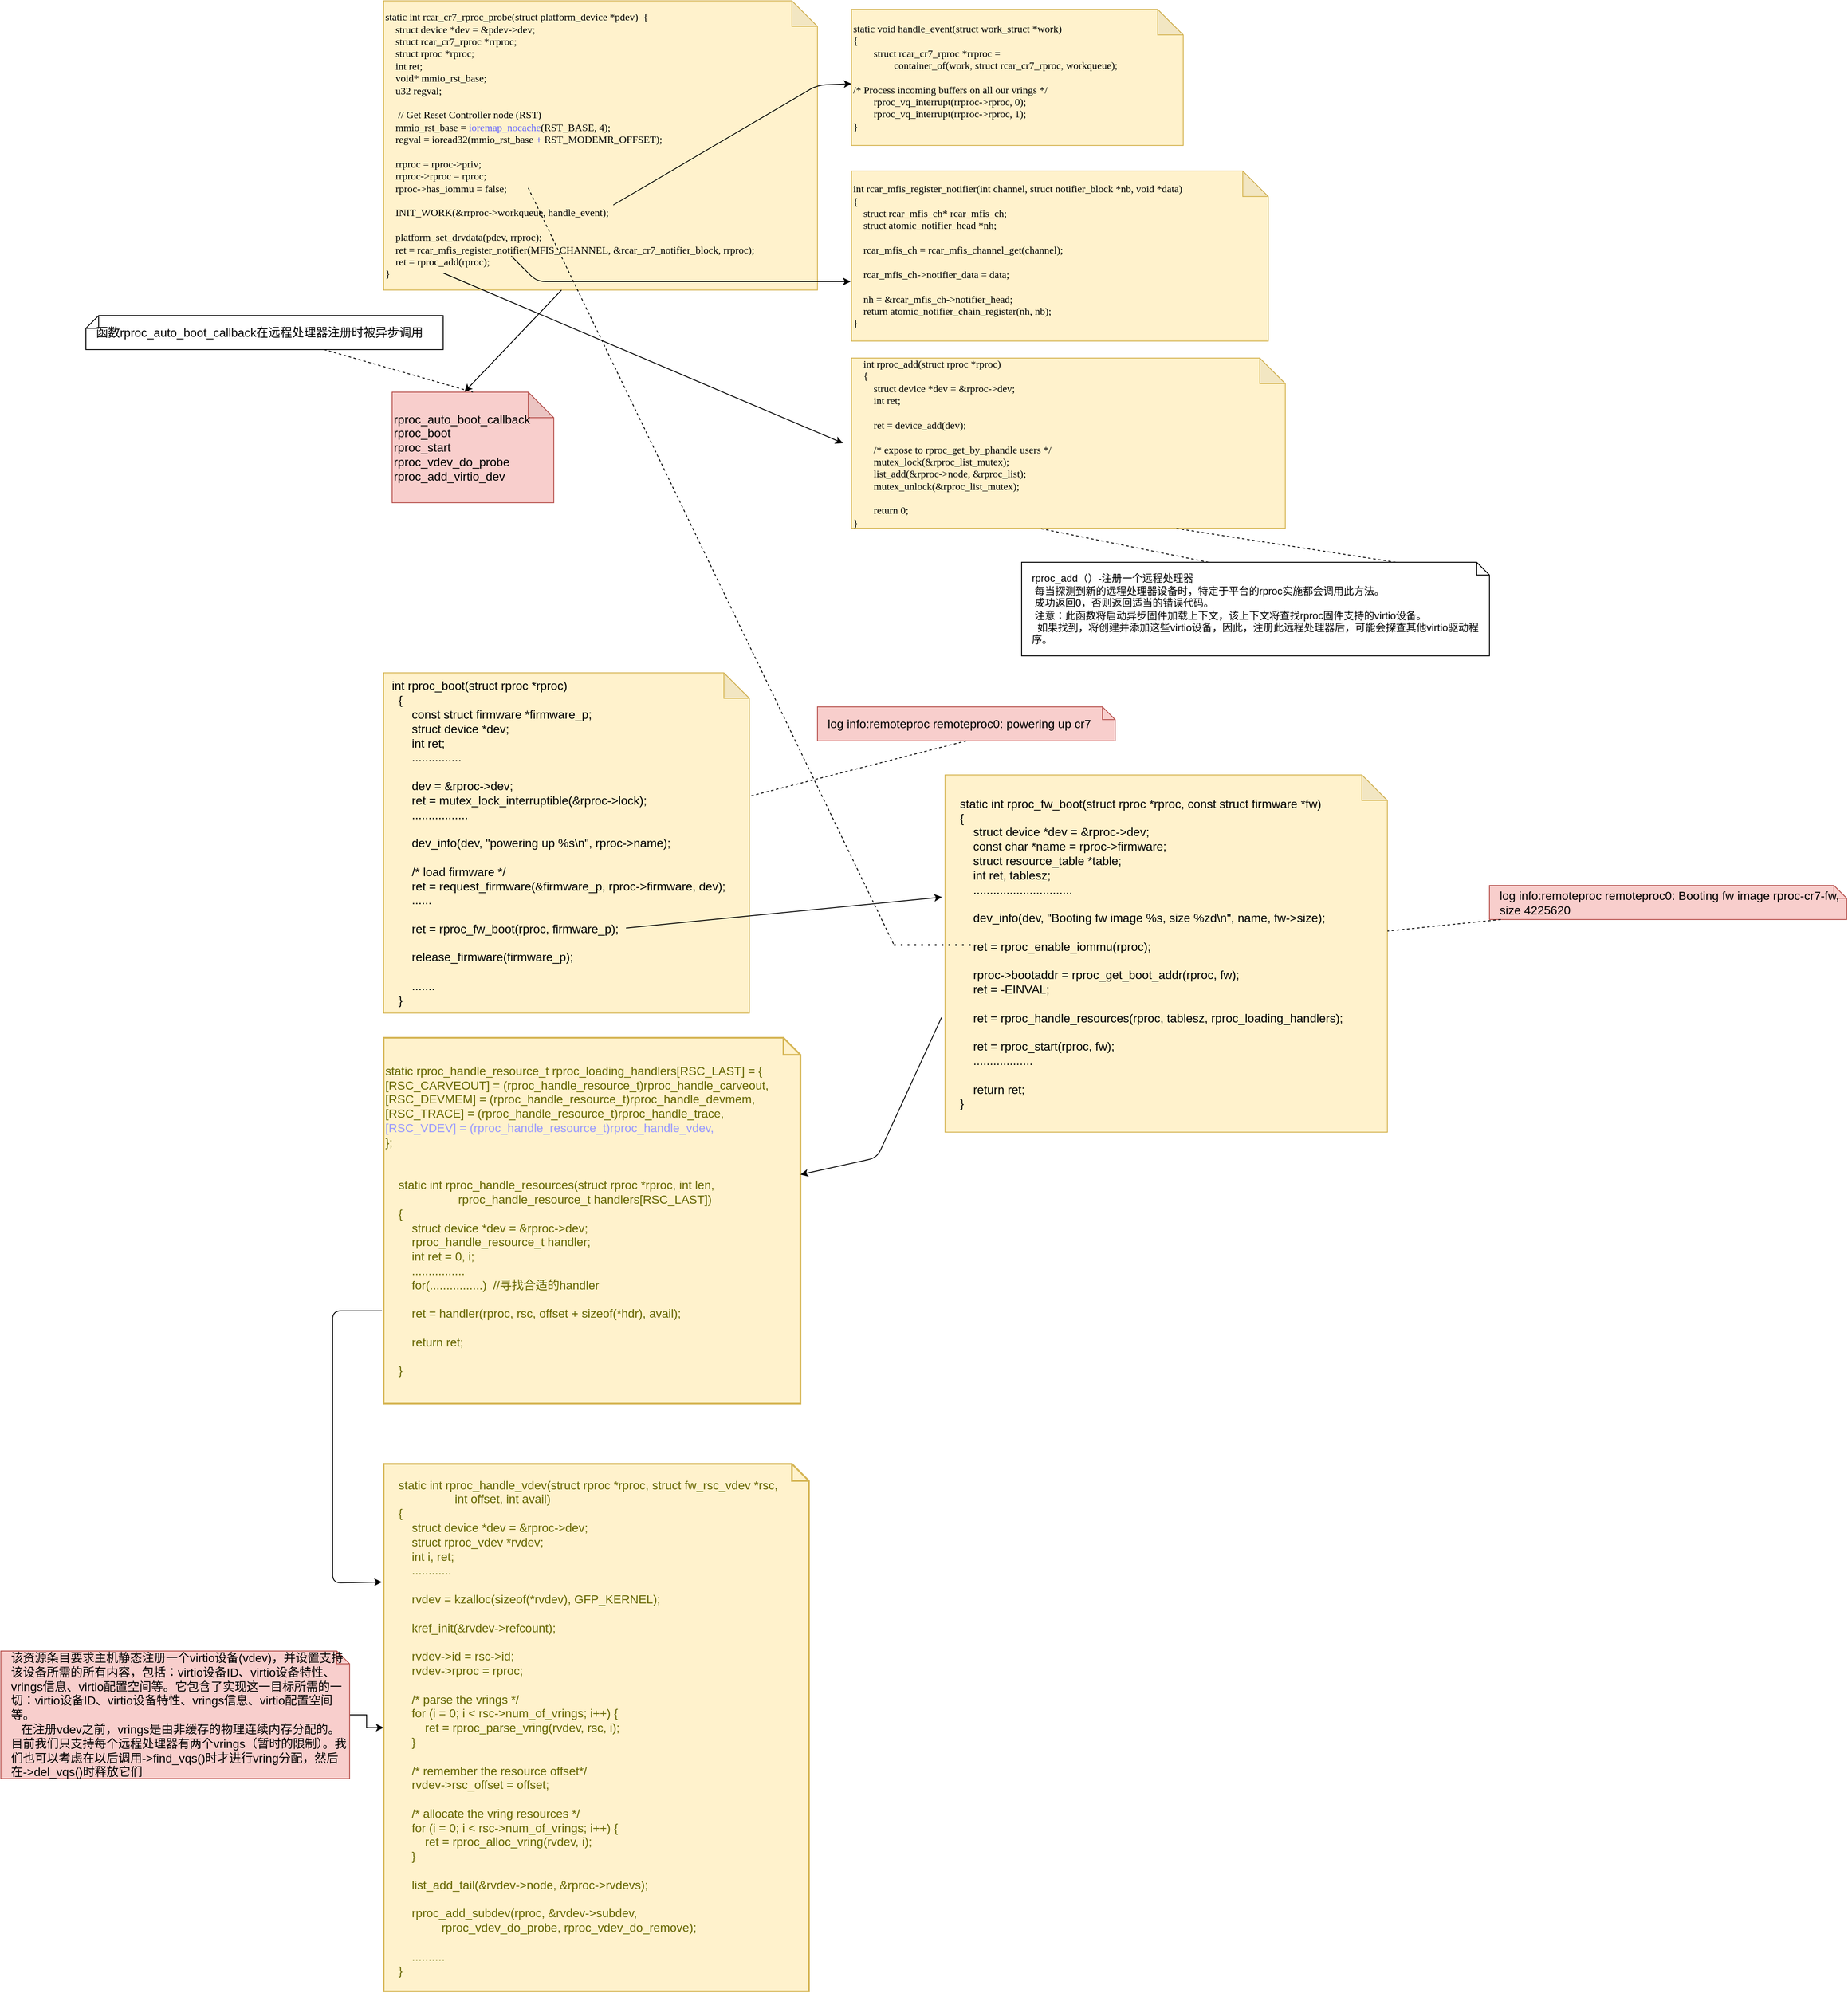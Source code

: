 <mxfile version="13.5.3" type="github">
  <diagram id="FbFJJBOBrlT_LoqqgO9q" name="Page-1">
    <mxGraphModel dx="2272" dy="762" grid="1" gridSize="10" guides="1" tooltips="1" connect="1" arrows="1" fold="1" page="1" pageScale="1" pageWidth="850" pageHeight="1100" math="0" shadow="0">
      <root>
        <mxCell id="0" />
        <mxCell id="1" parent="0" />
        <mxCell id="iIErcDSMbeZujc61zSbI-16" value="&lt;span&gt;static int rcar_cr7_rproc_probe(struct platform_device *pdev)&amp;nbsp; {&lt;/span&gt;&lt;br&gt;&lt;span&gt;&amp;nbsp; &amp;nbsp;&amp;nbsp;&lt;/span&gt;&lt;span&gt;struct device *dev = &amp;amp;pdev-&amp;gt;dev;&lt;/span&gt;&lt;div&gt;&amp;nbsp; &amp;nbsp; struct rcar_cr7_rproc *rrproc;&lt;/div&gt;&lt;div&gt;&amp;nbsp; &amp;nbsp; struct rproc *rproc;&lt;/div&gt;&lt;div&gt;&amp;nbsp; &amp;nbsp; int ret;&lt;/div&gt;&lt;div&gt;&amp;nbsp; &amp;nbsp; void* mmio_rst_base;&amp;nbsp;&lt;/div&gt;&lt;div&gt;&amp;nbsp; &amp;nbsp; u32 regval;&lt;/div&gt;&lt;br&gt;&lt;span&gt;&amp;nbsp; &amp;nbsp;&amp;nbsp;&lt;/span&gt;&lt;span&gt; &lt;/span&gt;&lt;span&gt;// Get Reset Controller node (RST)&lt;/span&gt;&lt;div&gt;&amp;nbsp; &amp;nbsp; mmio_rst_base =&amp;nbsp;&lt;font color=&quot;#6666ff&quot;&gt;ioremap_nocache&lt;/font&gt;(RST_BASE, 4);&lt;/div&gt;&lt;div&gt;&amp;nbsp; &amp;nbsp; regval = ioread32(mmio_rst_base&lt;font color=&quot;#3333ff&quot;&gt;&amp;nbsp;+&lt;/font&gt;&amp;nbsp;RST_MODEMR_OFFSET);&lt;/div&gt;&lt;br&gt;&lt;span&gt;&amp;nbsp; &amp;nbsp;&amp;nbsp;&lt;/span&gt;&lt;span&gt;rrproc = rproc-&amp;gt;priv;&lt;/span&gt;&lt;div&gt;&amp;nbsp; &amp;nbsp; rrproc-&amp;gt;rproc = rproc;&lt;/div&gt;&lt;div&gt;&amp;nbsp; &amp;nbsp; rproc-&amp;gt;has_iommu = false;&lt;/div&gt;&lt;br&gt;&lt;span&gt;&amp;nbsp; &amp;nbsp;&amp;nbsp;INIT_WORK(&amp;amp;rrproc-&amp;gt;workqueue, handle_event);&lt;/span&gt;&lt;br&gt;&lt;span&gt;&amp;nbsp; &amp;nbsp;&amp;nbsp;&lt;/span&gt;&lt;br&gt;&lt;span&gt;&amp;nbsp; &amp;nbsp;&amp;nbsp;&lt;/span&gt;&lt;span&gt;platform_set_drvdata(pdev, rrproc);&lt;br&gt;&lt;/span&gt;&lt;div&gt;&amp;nbsp; &amp;nbsp; ret = rcar_mfis_register_notifier(MFIS_CHANNEL, &amp;amp;rcar_cr7_notifier_block, rrproc);&lt;/div&gt;&lt;span&gt;&amp;nbsp; &amp;nbsp;&amp;nbsp;ret = rproc_add(rproc);&lt;/span&gt;&lt;br&gt;&lt;span&gt;}&lt;/span&gt;" style="shape=note;whiteSpace=wrap;html=1;backgroundOutline=1;darkOpacity=0.05;labelBackgroundColor=none;fontFamily=Tahoma;align=left;fillColor=#fff2cc;strokeColor=#d6b656;" parent="1" vertex="1">
          <mxGeometry x="10" y="30" width="510" height="340" as="geometry" />
        </mxCell>
        <mxCell id="iIErcDSMbeZujc61zSbI-19" value="" style="endArrow=classic;html=1;fontFamily=Tahoma;" parent="1" target="iIErcDSMbeZujc61zSbI-20" edge="1">
          <mxGeometry width="50" height="50" relative="1" as="geometry">
            <mxPoint x="280" y="270" as="sourcePoint" />
            <mxPoint x="540" y="270" as="targetPoint" />
            <Array as="points">
              <mxPoint x="520" y="129" />
            </Array>
          </mxGeometry>
        </mxCell>
        <mxCell id="iIErcDSMbeZujc61zSbI-20" value="&lt;div&gt;static void handle_event(struct work_struct *work)&lt;/div&gt;&lt;div&gt;{&lt;/div&gt;&lt;div&gt;&amp;nbsp; &amp;nbsp; &amp;nbsp; &amp;nbsp; struct rcar_cr7_rproc *rrproc =&lt;/div&gt;&lt;div&gt;&amp;nbsp; &amp;nbsp; &amp;nbsp; &amp;nbsp; &amp;nbsp; &amp;nbsp; &amp;nbsp; &amp;nbsp; container_of(work, struct rcar_cr7_rproc, workqueue);&lt;/div&gt;&lt;div&gt;&lt;br&gt;&lt;/div&gt;&lt;div&gt;&lt;span&gt; &lt;/span&gt;/* Process incoming buffers on all our vrings */&lt;/div&gt;&lt;div&gt;&amp;nbsp; &amp;nbsp; &amp;nbsp; &amp;nbsp; rproc_vq_interrupt(rrproc-&amp;gt;rproc, 0);&lt;/div&gt;&lt;div&gt;&amp;nbsp; &amp;nbsp; &amp;nbsp; &amp;nbsp; rproc_vq_interrupt(rrproc-&amp;gt;rproc, 1);&lt;/div&gt;&lt;div&gt;}&lt;/div&gt;" style="shape=note;whiteSpace=wrap;html=1;backgroundOutline=1;darkOpacity=0.05;labelBackgroundColor=none;fontFamily=Tahoma;align=left;fillColor=#fff2cc;strokeColor=#d6b656;" parent="1" vertex="1">
          <mxGeometry x="560" y="40" width="390" height="160" as="geometry" />
        </mxCell>
        <mxCell id="iIErcDSMbeZujc61zSbI-21" value="&lt;div&gt;int rcar_mfis_register_notifier(int channel, struct notifier_block *nb, void *data)&lt;/div&gt;&lt;div&gt;{&lt;/div&gt;&lt;div&gt;&amp;nbsp; &amp;nbsp; struct rcar_mfis_ch* rcar_mfis_ch;&lt;/div&gt;&lt;div&gt;&amp;nbsp; &amp;nbsp; struct atomic_notifier_head *nh;&lt;/div&gt;&lt;div&gt;&lt;br&gt;&lt;/div&gt;&lt;div&gt;&amp;nbsp; &amp;nbsp; rcar_mfis_ch = rcar_mfis_channel_get(channel);&lt;/div&gt;&lt;div&gt;&lt;br&gt;&lt;/div&gt;&lt;div&gt;&amp;nbsp; &amp;nbsp; rcar_mfis_ch-&amp;gt;notifier_data = data;&lt;/div&gt;&lt;div&gt;&lt;br&gt;&lt;/div&gt;&lt;div&gt;&amp;nbsp; &amp;nbsp; nh = &amp;amp;rcar_mfis_ch-&amp;gt;notifier_head;&lt;/div&gt;&lt;div&gt;&amp;nbsp; &amp;nbsp; return atomic_notifier_chain_register(nh, nb);&lt;/div&gt;&lt;div&gt;}&lt;/div&gt;" style="shape=note;whiteSpace=wrap;html=1;backgroundOutline=1;darkOpacity=0.05;labelBackgroundColor=none;fontFamily=Tahoma;align=left;fillColor=#fff2cc;strokeColor=#d6b656;" parent="1" vertex="1">
          <mxGeometry x="560" y="230" width="490" height="200" as="geometry" />
        </mxCell>
        <mxCell id="iIErcDSMbeZujc61zSbI-23" value="" style="endArrow=classic;html=1;fontFamily=Tahoma;" parent="1" edge="1">
          <mxGeometry width="50" height="50" relative="1" as="geometry">
            <mxPoint x="160" y="330" as="sourcePoint" />
            <mxPoint x="559" y="360" as="targetPoint" />
            <Array as="points">
              <mxPoint x="190" y="360" />
            </Array>
          </mxGeometry>
        </mxCell>
        <mxCell id="iIErcDSMbeZujc61zSbI-27" value="&lt;div&gt;&amp;nbsp; &amp;nbsp; int rproc_add(struct rproc *rproc)&lt;/div&gt;&lt;div&gt;&amp;nbsp; &amp;nbsp; {&lt;/div&gt;&lt;div&gt;&amp;nbsp; &amp;nbsp; &amp;nbsp; &amp;nbsp; struct device *dev = &amp;amp;rproc-&amp;gt;dev;&lt;/div&gt;&lt;div&gt;&amp;nbsp; &amp;nbsp; &amp;nbsp; &amp;nbsp; int ret;&lt;/div&gt;&lt;div&gt;&lt;br&gt;&lt;/div&gt;&lt;div&gt;&amp;nbsp; &amp;nbsp; &amp;nbsp; &amp;nbsp; ret = device_add(dev);&lt;/div&gt;&lt;div&gt;&amp;nbsp; &amp;nbsp; &amp;nbsp; &amp;nbsp;&amp;nbsp;&lt;/div&gt;&lt;div&gt;&amp;nbsp; &amp;nbsp; &amp;nbsp; &amp;nbsp; /* expose to rproc_get_by_phandle users */&lt;/div&gt;&lt;div&gt;&amp;nbsp; &amp;nbsp; &amp;nbsp; &amp;nbsp; mutex_lock(&amp;amp;rproc_list_mutex);&lt;/div&gt;&lt;div&gt;&amp;nbsp; &amp;nbsp; &amp;nbsp; &amp;nbsp; list_add(&amp;amp;rproc-&amp;gt;node, &amp;amp;rproc_list);&lt;/div&gt;&lt;div&gt;&amp;nbsp; &amp;nbsp; &amp;nbsp; &amp;nbsp; mutex_unlock(&amp;amp;rproc_list_mutex);&lt;/div&gt;&lt;div&gt;&lt;br&gt;&lt;/div&gt;&lt;div&gt;&amp;nbsp; &amp;nbsp; &amp;nbsp; &amp;nbsp; return 0;&lt;/div&gt;&lt;div&gt;}&lt;/div&gt;" style="shape=note;whiteSpace=wrap;html=1;backgroundOutline=1;darkOpacity=0.05;labelBackgroundColor=none;fontFamily=Tahoma;align=left;fillColor=#fff2cc;strokeColor=#d6b656;" parent="1" vertex="1">
          <mxGeometry x="560" y="450" width="510" height="200" as="geometry" />
        </mxCell>
        <mxCell id="iIErcDSMbeZujc61zSbI-29" value="" style="endArrow=classic;html=1;fontFamily=Tahoma;" parent="1" edge="1">
          <mxGeometry width="50" height="50" relative="1" as="geometry">
            <mxPoint x="80" y="350" as="sourcePoint" />
            <mxPoint x="550" y="550" as="targetPoint" />
          </mxGeometry>
        </mxCell>
        <mxCell id="VZNhAgZzAG8TS2AfiykW-8" value="&lt;div&gt;rproc_add（）-注册一个远程处理器&lt;/div&gt;&lt;div&gt;&amp;nbsp;每当探测到新的远程处理器设备时，特定于平台的rproc实施都会调用此方法。&lt;/div&gt;&lt;div&gt;&amp;nbsp;&lt;span&gt;成功返回0，否则返回适当的错误代码。&lt;/span&gt;&lt;/div&gt;&lt;div&gt;&amp;nbsp;&lt;span&gt;注意：此函数将启动异步固件加载上下文，该上下文将查找rproc固件支持的virtio设备。&lt;/span&gt;&lt;/div&gt;&lt;div&gt;&amp;nbsp; 如果找到，将创建并添加这些virtio设备，因此，注册此远程处理器后，可能会探查其他virtio驱动程序。&lt;/div&gt;" style="shape=note;size=15;align=left;spacingLeft=10;html=1;whiteSpace=wrap;" vertex="1" parent="1">
          <mxGeometry x="760" y="690" width="550" height="110" as="geometry" />
        </mxCell>
        <mxCell id="VZNhAgZzAG8TS2AfiykW-9" value="" style="edgeStyle=none;endArrow=none;exitX=0.4;exitY=0;dashed=1;html=1;" edge="1" source="VZNhAgZzAG8TS2AfiykW-8" parent="1">
          <mxGeometry x="1" relative="1" as="geometry">
            <mxPoint x="780" y="650" as="targetPoint" />
          </mxGeometry>
        </mxCell>
        <mxCell id="VZNhAgZzAG8TS2AfiykW-10" value="" style="edgeStyle=none;endArrow=none;exitX=0.8;exitY=0;dashed=1;html=1;" edge="1" source="VZNhAgZzAG8TS2AfiykW-8" parent="1">
          <mxGeometry x="1" relative="1" as="geometry">
            <mxPoint x="940" y="650" as="targetPoint" />
          </mxGeometry>
        </mxCell>
        <mxCell id="VZNhAgZzAG8TS2AfiykW-11" value="rproc_auto_boot_callback&lt;br style=&quot;font-size: 14px;&quot;&gt;rproc_boot&lt;br style=&quot;font-size: 14px;&quot;&gt;rproc_start&lt;br style=&quot;font-size: 14px;&quot;&gt;rproc_vdev_do_probe&lt;br style=&quot;font-size: 14px;&quot;&gt;rproc_add_virtio_dev" style="shape=note;whiteSpace=wrap;html=1;backgroundOutline=1;darkOpacity=0.05;fillColor=#f8cecc;strokeColor=#b85450;align=left;fontSize=14;" vertex="1" parent="1">
          <mxGeometry x="20" y="490" width="190" height="130" as="geometry" />
        </mxCell>
        <mxCell id="VZNhAgZzAG8TS2AfiykW-13" value="" style="endArrow=classic;html=1;exitX=0.41;exitY=1;exitDx=0;exitDy=0;exitPerimeter=0;entryX=0.448;entryY=-0.003;entryDx=0;entryDy=0;entryPerimeter=0;" edge="1" parent="1" source="iIErcDSMbeZujc61zSbI-16" target="VZNhAgZzAG8TS2AfiykW-11">
          <mxGeometry width="50" height="50" relative="1" as="geometry">
            <mxPoint x="170" y="500" as="sourcePoint" />
            <mxPoint x="220" y="450" as="targetPoint" />
          </mxGeometry>
        </mxCell>
        <mxCell id="VZNhAgZzAG8TS2AfiykW-23" value="&lt;span&gt;函数rproc_auto_boot_callback在远程处理器注册时被异步调用&lt;/span&gt;" style="shape=note;size=15;align=left;spacingLeft=10;html=1;whiteSpace=wrap;fontSize=14;rotation=0;verticalAlign=middle;horizontal=1;direction=east;flipH=1;flipV=0;" vertex="1" parent="1">
          <mxGeometry x="-340" y="400" width="420" height="40" as="geometry" />
        </mxCell>
        <mxCell id="VZNhAgZzAG8TS2AfiykW-25" value="" style="edgeStyle=none;endArrow=none;dashed=1;html=1;fontSize=14;entryX=0.5;entryY=0;entryDx=0;entryDy=0;entryPerimeter=0;" edge="1" source="VZNhAgZzAG8TS2AfiykW-23" parent="1" target="VZNhAgZzAG8TS2AfiykW-11">
          <mxGeometry x="1" relative="1" as="geometry">
            <mxPoint x="120" y="390" as="targetPoint" />
          </mxGeometry>
        </mxCell>
        <mxCell id="VZNhAgZzAG8TS2AfiykW-26" value="&lt;div&gt;&amp;nbsp; int rproc_boot(struct rproc *rproc)&lt;/div&gt;&lt;div&gt;&amp;nbsp; &amp;nbsp; {&lt;/div&gt;&lt;div&gt;&amp;nbsp; &amp;nbsp; &amp;nbsp; &amp;nbsp; const struct firmware *firmware_p;&lt;/div&gt;&lt;div&gt;&amp;nbsp; &amp;nbsp; &amp;nbsp; &amp;nbsp; struct device *dev;&lt;/div&gt;&lt;div&gt;&amp;nbsp; &amp;nbsp; &amp;nbsp; &amp;nbsp; int ret;&lt;/div&gt;&lt;div&gt;&amp;nbsp; &amp;nbsp; &amp;nbsp; &amp;nbsp; ...............&lt;/div&gt;&lt;div&gt;&lt;br&gt;&lt;/div&gt;&lt;div&gt;&amp;nbsp; &amp;nbsp; &amp;nbsp; &amp;nbsp; dev = &amp;amp;rproc-&amp;gt;dev;&lt;/div&gt;&lt;div&gt;&amp;nbsp; &amp;nbsp; &amp;nbsp; &amp;nbsp; ret = mutex_lock_interruptible(&amp;amp;rproc-&amp;gt;lock);&lt;/div&gt;&lt;div&gt;&amp;nbsp; &amp;nbsp; &amp;nbsp; &amp;nbsp; .................&lt;/div&gt;&lt;div&gt;&amp;nbsp; &amp;nbsp; &amp;nbsp; &amp;nbsp;&lt;/div&gt;&lt;div&gt;&amp;nbsp; &amp;nbsp; &amp;nbsp; &amp;nbsp; dev_info(dev, &quot;powering up %s\n&quot;, rproc-&amp;gt;name);&lt;/div&gt;&lt;div&gt;&lt;br&gt;&lt;/div&gt;&lt;div&gt;&amp;nbsp; &amp;nbsp; &amp;nbsp; &amp;nbsp; /* load firmware */&lt;/div&gt;&lt;div&gt;&amp;nbsp; &amp;nbsp; &amp;nbsp; &amp;nbsp; ret = request_firmware(&amp;amp;firmware_p, rproc-&amp;gt;firmware, dev);&lt;/div&gt;&lt;div&gt;&amp;nbsp; &amp;nbsp; &amp;nbsp; &amp;nbsp; ......&lt;/div&gt;&lt;div&gt;&lt;br&gt;&lt;/div&gt;&lt;div&gt;&amp;nbsp; &amp;nbsp; &amp;nbsp; &amp;nbsp; ret = rproc_fw_boot(rproc, firmware_p);&lt;/div&gt;&lt;div&gt;&lt;br&gt;&lt;/div&gt;&lt;div&gt;&amp;nbsp; &amp;nbsp; &amp;nbsp; &amp;nbsp; release_firmware(firmware_p);&lt;/div&gt;&lt;div&gt;&lt;br&gt;&lt;/div&gt;&lt;div&gt;&amp;nbsp; &amp;nbsp; &amp;nbsp; &amp;nbsp; .......&lt;/div&gt;&lt;div&gt;&amp;nbsp; &amp;nbsp; }&lt;/div&gt;" style="shape=note;whiteSpace=wrap;html=1;backgroundOutline=1;darkOpacity=0.05;fontSize=14;align=left;fillColor=#fff2cc;strokeColor=#d6b656;" vertex="1" parent="1">
          <mxGeometry x="10" y="820" width="430" height="400" as="geometry" />
        </mxCell>
        <mxCell id="VZNhAgZzAG8TS2AfiykW-27" value="&lt;div&gt;&amp;nbsp; &amp;nbsp; static int rproc_fw_boot(struct rproc *rproc, const struct firmware *fw)&lt;/div&gt;&lt;div&gt;&amp;nbsp; &amp;nbsp; {&lt;/div&gt;&lt;div&gt;&amp;nbsp; &amp;nbsp; &amp;nbsp; &amp;nbsp; struct device *dev = &amp;amp;rproc-&amp;gt;dev;&lt;/div&gt;&lt;div&gt;&amp;nbsp; &amp;nbsp; &amp;nbsp; &amp;nbsp; const char *name = rproc-&amp;gt;firmware;&lt;/div&gt;&lt;div&gt;&amp;nbsp; &amp;nbsp; &amp;nbsp; &amp;nbsp; struct resource_table *table;&lt;/div&gt;&lt;div&gt;&amp;nbsp; &amp;nbsp; &amp;nbsp; &amp;nbsp; int ret, tablesz;&lt;/div&gt;&lt;div&gt;&amp;nbsp; &amp;nbsp; &amp;nbsp; &amp;nbsp; ..............................&lt;/div&gt;&lt;div&gt;&amp;nbsp; &amp;nbsp; &amp;nbsp; &amp;nbsp;&amp;nbsp;&lt;/div&gt;&lt;div&gt;&amp;nbsp; &amp;nbsp; &amp;nbsp; &amp;nbsp; dev_info(dev, &quot;Booting fw image %s, size %zd\n&quot;, name, fw-&amp;gt;size);&lt;/div&gt;&lt;div&gt;&lt;br&gt;&lt;/div&gt;&lt;div&gt;&amp;nbsp; &amp;nbsp; &amp;nbsp; &amp;nbsp; ret = rproc_enable_iommu(rproc);&lt;/div&gt;&lt;div&gt;&lt;br&gt;&lt;/div&gt;&lt;div&gt;&amp;nbsp; &amp;nbsp; &amp;nbsp; &amp;nbsp; rproc-&amp;gt;bootaddr = rproc_get_boot_addr(rproc, fw);&lt;/div&gt;&lt;div&gt;&amp;nbsp; &amp;nbsp; &amp;nbsp; &amp;nbsp; ret = -EINVAL;&amp;nbsp;&lt;/div&gt;&lt;div&gt;&amp;nbsp; &amp;nbsp; &amp;nbsp; &amp;nbsp;&amp;nbsp;&lt;/div&gt;&lt;div&gt;&amp;nbsp; &amp;nbsp; &amp;nbsp; &amp;nbsp; ret = rproc_handle_resources(rproc, tablesz, rproc_loading_handlers);&lt;/div&gt;&lt;div&gt;&amp;nbsp; &amp;nbsp; &amp;nbsp; &amp;nbsp;&amp;nbsp;&lt;/div&gt;&lt;div&gt;&amp;nbsp; &amp;nbsp; &amp;nbsp; &amp;nbsp; ret = rproc_start(rproc, fw);&lt;/div&gt;&lt;div&gt;&amp;nbsp; &amp;nbsp; &amp;nbsp; &amp;nbsp; ..................&lt;/div&gt;&lt;div&gt;&amp;nbsp; &amp;nbsp; &amp;nbsp; &amp;nbsp;&amp;nbsp;&lt;/div&gt;&lt;div&gt;&amp;nbsp; &amp;nbsp; &amp;nbsp; &amp;nbsp; return ret;&lt;/div&gt;&lt;div&gt;&amp;nbsp; &amp;nbsp; }&lt;/div&gt;" style="shape=note;whiteSpace=wrap;html=1;backgroundOutline=1;darkOpacity=0.05;fontSize=14;align=left;fillColor=#fff2cc;strokeColor=#d6b656;" vertex="1" parent="1">
          <mxGeometry x="670" y="940" width="520" height="420" as="geometry" />
        </mxCell>
        <mxCell id="VZNhAgZzAG8TS2AfiykW-29" value="log info:remoteproc remoteproc0: powering up cr7" style="shape=note;size=15;align=left;spacingLeft=10;html=1;whiteSpace=wrap;fontSize=14;fillColor=#f8cecc;strokeColor=#b85450;" vertex="1" parent="1">
          <mxGeometry x="520" y="860" width="350" height="40" as="geometry" />
        </mxCell>
        <mxCell id="VZNhAgZzAG8TS2AfiykW-30" value="" style="edgeStyle=none;endArrow=none;exitX=0.5;exitY=1;dashed=1;html=1;fontSize=14;exitDx=0;exitDy=0;exitPerimeter=0;" edge="1" source="VZNhAgZzAG8TS2AfiykW-29" parent="1" target="VZNhAgZzAG8TS2AfiykW-26">
          <mxGeometry x="1" relative="1" as="geometry">
            <mxPoint x="540" y="820" as="targetPoint" />
          </mxGeometry>
        </mxCell>
        <mxCell id="VZNhAgZzAG8TS2AfiykW-32" value="" style="endArrow=classic;html=1;fontSize=14;entryX=-0.007;entryY=0.342;entryDx=0;entryDy=0;entryPerimeter=0;" edge="1" parent="1" target="VZNhAgZzAG8TS2AfiykW-27">
          <mxGeometry width="50" height="50" relative="1" as="geometry">
            <mxPoint x="295" y="1120" as="sourcePoint" />
            <mxPoint x="425" y="970" as="targetPoint" />
          </mxGeometry>
        </mxCell>
        <mxCell id="VZNhAgZzAG8TS2AfiykW-35" value="log info:remoteproc remoteproc0: Booting fw image rproc-cr7-fw, size 4225620" style="shape=note;size=15;align=left;spacingLeft=10;html=1;whiteSpace=wrap;fontSize=14;fillColor=#f8cecc;strokeColor=#b85450;" vertex="1" parent="1">
          <mxGeometry x="1310" y="1070" width="420" height="40" as="geometry" />
        </mxCell>
        <mxCell id="VZNhAgZzAG8TS2AfiykW-36" value="" style="edgeStyle=none;endArrow=none;dashed=1;html=1;fontSize=14;" edge="1" source="VZNhAgZzAG8TS2AfiykW-35" parent="1" target="VZNhAgZzAG8TS2AfiykW-27">
          <mxGeometry x="1" relative="1" as="geometry">
            <mxPoint x="1330" y="1030" as="targetPoint" />
          </mxGeometry>
        </mxCell>
        <mxCell id="VZNhAgZzAG8TS2AfiykW-41" value="" style="endArrow=none;dashed=1;html=1;fontSize=14;" edge="1" parent="1">
          <mxGeometry width="50" height="50" relative="1" as="geometry">
            <mxPoint x="180" y="250" as="sourcePoint" />
            <mxPoint x="610" y="1140" as="targetPoint" />
          </mxGeometry>
        </mxCell>
        <mxCell id="VZNhAgZzAG8TS2AfiykW-42" value="" style="endArrow=none;dashed=1;html=1;dashPattern=1 3;strokeWidth=2;fontSize=14;" edge="1" parent="1">
          <mxGeometry width="50" height="50" relative="1" as="geometry">
            <mxPoint x="610" y="1140" as="sourcePoint" />
            <mxPoint x="700" y="1140" as="targetPoint" />
          </mxGeometry>
        </mxCell>
        <mxCell id="VZNhAgZzAG8TS2AfiykW-43" value="&lt;div&gt;&lt;div&gt;static rproc_handle_resource_t rproc_loading_handlers[RSC_LAST] = {&lt;/div&gt;&lt;div&gt;&lt;span&gt;	&lt;/span&gt;[RSC_CARVEOUT] = (rproc_handle_resource_t)rproc_handle_carveout,&lt;/div&gt;&lt;div&gt;&lt;span&gt;	&lt;/span&gt;[RSC_DEVMEM] = (rproc_handle_resource_t)rproc_handle_devmem,&lt;/div&gt;&lt;div&gt;&lt;span&gt;	&lt;/span&gt;[RSC_TRACE] = (rproc_handle_resource_t)rproc_handle_trace,&lt;/div&gt;&lt;div&gt;&lt;font color=&quot;#9999ff&quot;&gt;&lt;span&gt;	&lt;/span&gt;[RSC_VDEV] = (rproc_handle_resource_t)rproc_handle_vdev,&lt;/font&gt;&lt;/div&gt;&lt;div&gt;};&lt;/div&gt;&lt;/div&gt;&lt;div&gt;&lt;br&gt;&lt;/div&gt;&lt;div&gt;&lt;br&gt;&lt;/div&gt;&lt;div&gt;&amp;nbsp; &amp;nbsp; static int rproc_handle_resources(struct rproc *rproc, int len,&lt;/div&gt;&lt;div&gt;&amp;nbsp; &amp;nbsp; &amp;nbsp; &amp;nbsp; &amp;nbsp; &amp;nbsp; &amp;nbsp; &amp;nbsp; &amp;nbsp; &amp;nbsp; &amp;nbsp; rproc_handle_resource_t handlers[RSC_LAST])&lt;/div&gt;&lt;div&gt;&amp;nbsp; &amp;nbsp; {&lt;/div&gt;&lt;div&gt;&amp;nbsp; &amp;nbsp; &amp;nbsp; &amp;nbsp; struct device *dev = &amp;amp;rproc-&amp;gt;dev;&lt;/div&gt;&lt;div&gt;&amp;nbsp; &amp;nbsp; &amp;nbsp; &amp;nbsp; rproc_handle_resource_t handler;&lt;/div&gt;&lt;div&gt;&amp;nbsp; &amp;nbsp; &amp;nbsp; &amp;nbsp; int ret = 0, i;&lt;/div&gt;&lt;div&gt;&amp;nbsp; &amp;nbsp; &amp;nbsp; &amp;nbsp; ................&lt;/div&gt;&lt;div&gt;&amp;nbsp; &amp;nbsp; &amp;nbsp; &amp;nbsp; for(................)&amp;nbsp; //寻找合适的handler&lt;/div&gt;&lt;div&gt;&lt;br&gt;&lt;/div&gt;&lt;div&gt;&amp;nbsp; &amp;nbsp; &amp;nbsp; &amp;nbsp; ret = handler(rproc, rsc, offset + sizeof(*hdr), avail);&lt;/div&gt;&lt;div&gt;&lt;br&gt;&lt;/div&gt;&lt;div&gt;&amp;nbsp; &amp;nbsp; &amp;nbsp; &amp;nbsp; return ret;&lt;/div&gt;&lt;div&gt;&amp;nbsp; &amp;nbsp; &amp;nbsp; &amp;nbsp;&amp;nbsp;&lt;/div&gt;&lt;div&gt;&amp;nbsp; &amp;nbsp; }&lt;/div&gt;" style="shape=note;strokeWidth=2;fontSize=14;size=20;whiteSpace=wrap;html=1;fillColor=#fff2cc;strokeColor=#d6b656;fontColor=#666600;align=left;" vertex="1" parent="1">
          <mxGeometry x="10" y="1249" width="490" height="430" as="geometry" />
        </mxCell>
        <mxCell id="VZNhAgZzAG8TS2AfiykW-44" value="" style="endArrow=classic;html=1;fontSize=14;exitX=-0.008;exitY=0.679;exitDx=0;exitDy=0;exitPerimeter=0;" edge="1" parent="1" source="VZNhAgZzAG8TS2AfiykW-27" target="VZNhAgZzAG8TS2AfiykW-43">
          <mxGeometry width="50" height="50" relative="1" as="geometry">
            <mxPoint x="630" y="1390" as="sourcePoint" />
            <mxPoint x="580" y="1360" as="targetPoint" />
            <Array as="points">
              <mxPoint x="590" y="1390" />
            </Array>
          </mxGeometry>
        </mxCell>
        <mxCell id="VZNhAgZzAG8TS2AfiykW-45" value="&lt;div&gt;&amp;nbsp; &amp;nbsp; static int rproc_handle_vdev(struct rproc *rproc, struct fw_rsc_vdev *rsc,&lt;/div&gt;&lt;div&gt;&amp;nbsp; &amp;nbsp; &amp;nbsp; &amp;nbsp; &amp;nbsp; &amp;nbsp; &amp;nbsp; &amp;nbsp; &amp;nbsp; &amp;nbsp; &amp;nbsp;int offset, int avail)&lt;/div&gt;&lt;div&gt;&amp;nbsp; &amp;nbsp; {&lt;/div&gt;&lt;div&gt;&amp;nbsp; &amp;nbsp; &amp;nbsp; &amp;nbsp; struct device *dev = &amp;amp;rproc-&amp;gt;dev;&lt;/div&gt;&lt;div&gt;&amp;nbsp; &amp;nbsp; &amp;nbsp; &amp;nbsp; struct rproc_vdev *rvdev;&lt;/div&gt;&lt;div&gt;&amp;nbsp; &amp;nbsp; &amp;nbsp; &amp;nbsp; int i, ret;&lt;/div&gt;&lt;div&gt;&amp;nbsp; &amp;nbsp; &amp;nbsp; &amp;nbsp; ............&lt;/div&gt;&lt;div&gt;&lt;br&gt;&lt;/div&gt;&lt;div&gt;&amp;nbsp; &amp;nbsp; &amp;nbsp; &amp;nbsp; rvdev = kzalloc(sizeof(*rvdev), GFP_KERNEL);&lt;/div&gt;&lt;div&gt;&lt;br&gt;&lt;/div&gt;&lt;div&gt;&amp;nbsp; &amp;nbsp; &amp;nbsp; &amp;nbsp; kref_init(&amp;amp;rvdev-&amp;gt;refcount);&lt;/div&gt;&lt;div&gt;&lt;br&gt;&lt;/div&gt;&lt;div&gt;&amp;nbsp; &amp;nbsp; &amp;nbsp; &amp;nbsp; rvdev-&amp;gt;id = rsc-&amp;gt;id;&lt;/div&gt;&lt;div&gt;&amp;nbsp; &amp;nbsp; &amp;nbsp; &amp;nbsp; rvdev-&amp;gt;rproc = rproc;&lt;/div&gt;&lt;div&gt;&lt;br&gt;&lt;/div&gt;&lt;div&gt;&amp;nbsp; &amp;nbsp; &amp;nbsp; &amp;nbsp; /* parse the vrings */&lt;/div&gt;&lt;div&gt;&amp;nbsp; &amp;nbsp; &amp;nbsp; &amp;nbsp; for (i = 0; i &amp;lt; rsc-&amp;gt;num_of_vrings; i++) {&lt;/div&gt;&lt;div&gt;&amp;nbsp; &amp;nbsp; &amp;nbsp; &amp;nbsp; &amp;nbsp; &amp;nbsp; ret = rproc_parse_vring(rvdev, rsc, i);&lt;/div&gt;&lt;div&gt;&amp;nbsp; &amp;nbsp; &amp;nbsp; &amp;nbsp; }&lt;/div&gt;&lt;div&gt;&lt;br&gt;&lt;/div&gt;&lt;div&gt;&amp;nbsp; &amp;nbsp; &amp;nbsp; &amp;nbsp; /* remember the resource offset*/&lt;/div&gt;&lt;div&gt;&amp;nbsp; &amp;nbsp; &amp;nbsp; &amp;nbsp; rvdev-&amp;gt;rsc_offset = offset;&lt;/div&gt;&lt;div&gt;&amp;nbsp; &amp;nbsp; &amp;nbsp; &amp;nbsp;&amp;nbsp;&lt;/div&gt;&lt;div&gt;&amp;nbsp; &amp;nbsp; &amp;nbsp; &amp;nbsp; /* allocate the vring resources */&lt;/div&gt;&lt;div&gt;&amp;nbsp; &amp;nbsp; &amp;nbsp; &amp;nbsp; for (i = 0; i &amp;lt; rsc-&amp;gt;num_of_vrings; i++) {&lt;/div&gt;&lt;div&gt;&amp;nbsp; &amp;nbsp; &amp;nbsp; &amp;nbsp; &amp;nbsp; &amp;nbsp; ret = rproc_alloc_vring(rvdev, i);&lt;/div&gt;&lt;div&gt;&amp;nbsp; &amp;nbsp; &amp;nbsp; &amp;nbsp; }&lt;/div&gt;&lt;div&gt;&lt;br&gt;&lt;/div&gt;&lt;div&gt;&amp;nbsp; &amp;nbsp; &amp;nbsp; &amp;nbsp; list_add_tail(&amp;amp;rvdev-&amp;gt;node, &amp;amp;rproc-&amp;gt;rvdevs);&lt;/div&gt;&lt;div&gt;&lt;br&gt;&lt;/div&gt;&lt;div&gt;&amp;nbsp; &amp;nbsp; &amp;nbsp; &amp;nbsp; rproc_add_subdev(rproc, &amp;amp;rvdev-&amp;gt;subdev,&lt;/div&gt;&lt;div&gt;&amp;nbsp; &amp;nbsp; &amp;nbsp; &amp;nbsp; &amp;nbsp; &amp;nbsp; &amp;nbsp; &amp;nbsp; &amp;nbsp;rproc_vdev_do_probe, rproc_vdev_do_remove);&lt;/div&gt;&lt;div&gt;&lt;br&gt;&lt;/div&gt;&lt;div&gt;&amp;nbsp; &amp;nbsp; &amp;nbsp; &amp;nbsp; ..........&lt;/div&gt;&lt;div&gt;&amp;nbsp; &amp;nbsp; }&amp;nbsp;&lt;/div&gt;" style="shape=note;strokeWidth=2;fontSize=14;size=20;whiteSpace=wrap;html=1;fillColor=#fff2cc;strokeColor=#d6b656;fontColor=#666600;align=left;" vertex="1" parent="1">
          <mxGeometry x="10" y="1750" width="500" height="620" as="geometry" />
        </mxCell>
        <mxCell id="VZNhAgZzAG8TS2AfiykW-46" value="" style="endArrow=classic;html=1;fontSize=14;entryX=-0.004;entryY=0.224;entryDx=0;entryDy=0;entryPerimeter=0;" edge="1" parent="1" target="VZNhAgZzAG8TS2AfiykW-45">
          <mxGeometry width="50" height="50" relative="1" as="geometry">
            <mxPoint x="8" y="1570" as="sourcePoint" />
            <mxPoint x="-40" y="1940" as="targetPoint" />
            <Array as="points">
              <mxPoint x="-50" y="1570" />
              <mxPoint x="-50" y="1890" />
            </Array>
          </mxGeometry>
        </mxCell>
        <mxCell id="VZNhAgZzAG8TS2AfiykW-50" value="" style="edgeStyle=orthogonalEdgeStyle;rounded=0;orthogonalLoop=1;jettySize=auto;html=1;fontSize=14;" edge="1" parent="1" source="VZNhAgZzAG8TS2AfiykW-47" target="VZNhAgZzAG8TS2AfiykW-45">
          <mxGeometry relative="1" as="geometry" />
        </mxCell>
        <mxCell id="VZNhAgZzAG8TS2AfiykW-47" value="&lt;div&gt;该资源条目要求主机静态注册一个virtio设备(vdev)，并设置支持该设备所需的所有内容，包括：virtio设备ID、virtio设备特性、vrings信息、virtio配置空间等。它包含了实现这一目标所需的一切：virtio设备ID、virtio设备特性、vrings信息、virtio配置空间等。&lt;/div&gt;&lt;div&gt;&amp;nbsp; &amp;nbsp;在注册vdev之前，vrings是由非缓存的物理连续内存分配的。目前我们只支持每个远程处理器有两个vrings（暂时的限制）。我们也可以考虑在以后调用-&amp;gt;find_vqs()时才进行vring分配，然后在-&amp;gt;del_vqs()时释放它们&lt;/div&gt;" style="shape=note;size=15;align=left;spacingLeft=10;html=1;whiteSpace=wrap;fontSize=14;fillColor=#f8cecc;strokeColor=#b85450;" vertex="1" parent="1">
          <mxGeometry x="-440" y="1970" width="410" height="150" as="geometry" />
        </mxCell>
      </root>
    </mxGraphModel>
  </diagram>
</mxfile>
